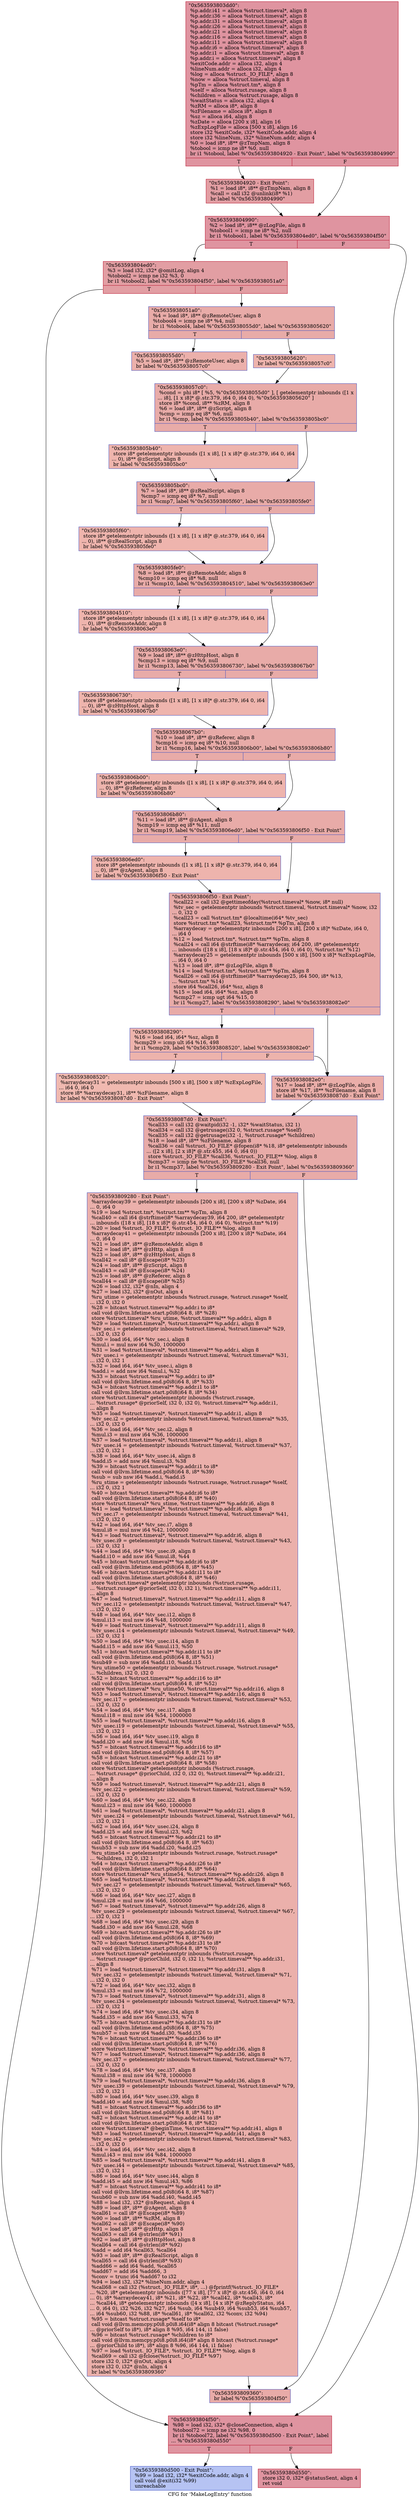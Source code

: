 digraph "CFG for 'MakeLogEntry' function" {
	label="CFG for 'MakeLogEntry' function";

	Node0x563593803dd0 [shape=record,color="#b70d28ff", style=filled, fillcolor="#b70d2870",label="{\"0x563593803dd0\":\l  %p.addr.i41 = alloca %struct.timeval*, align 8\l  %p.addr.i36 = alloca %struct.timeval*, align 8\l  %p.addr.i31 = alloca %struct.timeval*, align 8\l  %p.addr.i26 = alloca %struct.timeval*, align 8\l  %p.addr.i21 = alloca %struct.timeval*, align 8\l  %p.addr.i16 = alloca %struct.timeval*, align 8\l  %p.addr.i11 = alloca %struct.timeval*, align 8\l  %p.addr.i6 = alloca %struct.timeval*, align 8\l  %p.addr.i1 = alloca %struct.timeval*, align 8\l  %p.addr.i = alloca %struct.timeval*, align 8\l  %exitCode.addr = alloca i32, align 4\l  %lineNum.addr = alloca i32, align 4\l  %log = alloca %struct._IO_FILE*, align 8\l  %now = alloca %struct.timeval, align 8\l  %pTm = alloca %struct.tm*, align 8\l  %self = alloca %struct.rusage, align 8\l  %children = alloca %struct.rusage, align 8\l  %waitStatus = alloca i32, align 4\l  %zRM = alloca i8*, align 8\l  %zFilename = alloca i8*, align 8\l  %sz = alloca i64, align 8\l  %zDate = alloca [200 x i8], align 16\l  %zExpLogFile = alloca [500 x i8], align 16\l  store i32 %exitCode, i32* %exitCode.addr, align 4\l  store i32 %lineNum, i32* %lineNum.addr, align 4\l  %0 = load i8*, i8** @zTmpNam, align 8\l  %tobool = icmp ne i8* %0, null\l  br i1 %tobool, label %\"0x563593804920 - Exit Point\", label %\"0x563593804990\"\l|{<s0>T|<s1>F}}"];
	Node0x563593803dd0:s0 -> Node0x563593804920;
	Node0x563593803dd0:s1 -> Node0x563593804990;
	Node0x563593804920 [shape=record,color="#b70d28ff", style=filled, fillcolor="#be242e70",label="{\"0x563593804920 - Exit Point\":                    \l  %1 = load i8*, i8** @zTmpNam, align 8\l  %call = call i32 @unlink(i8* %1)\l  br label %\"0x563593804990\"\l}"];
	Node0x563593804920 -> Node0x563593804990;
	Node0x563593804990 [shape=record,color="#b70d28ff", style=filled, fillcolor="#b70d2870",label="{\"0x563593804990\":                                 \l  %2 = load i8*, i8** @zLogFile, align 8\l  %tobool1 = icmp ne i8* %2, null\l  br i1 %tobool1, label %\"0x563593804ed0\", label %\"0x563593804f50\"\l|{<s0>T|<s1>F}}"];
	Node0x563593804990:s0 -> Node0x563593804ed0;
	Node0x563593804990:s1 -> Node0x563593804f50;
	Node0x563593804ed0 [shape=record,color="#b70d28ff", style=filled, fillcolor="#be242e70",label="{\"0x563593804ed0\":                                 \l  %3 = load i32, i32* @omitLog, align 4\l  %tobool2 = icmp ne i32 %3, 0\l  br i1 %tobool2, label %\"0x563593804f50\", label %\"0x5635938051a0\"\l|{<s0>T|<s1>F}}"];
	Node0x563593804ed0:s0 -> Node0x563593804f50;
	Node0x563593804ed0:s1 -> Node0x5635938051a0;
	Node0x5635938051a0 [shape=record,color="#3d50c3ff", style=filled, fillcolor="#cc403a70",label="{\"0x5635938051a0\":                                 \l  %4 = load i8*, i8** @zRemoteUser, align 8\l  %tobool4 = icmp ne i8* %4, null\l  br i1 %tobool4, label %\"0x5635938055d0\", label %\"0x563593805620\"\l|{<s0>T|<s1>F}}"];
	Node0x5635938051a0:s0 -> Node0x5635938055d0;
	Node0x5635938051a0:s1 -> Node0x563593805620;
	Node0x5635938055d0 [shape=record,color="#3d50c3ff", style=filled, fillcolor="#d24b4070",label="{\"0x5635938055d0\":                                 \l  %5 = load i8*, i8** @zRemoteUser, align 8\l  br label %\"0x5635938057c0\"\l}"];
	Node0x5635938055d0 -> Node0x5635938057c0;
	Node0x563593805620 [shape=record,color="#3d50c3ff", style=filled, fillcolor="#d8564670",label="{\"0x563593805620\":                                 \l  br label %\"0x5635938057c0\"\l}"];
	Node0x563593805620 -> Node0x5635938057c0;
	Node0x5635938057c0 [shape=record,color="#3d50c3ff", style=filled, fillcolor="#cc403a70",label="{\"0x5635938057c0\":                                 \l  %cond = phi i8* [ %5, %\"0x5635938055d0\" ], [ getelementptr inbounds ([1 x\l... i8], [1 x i8]* @.str.379, i64 0, i64 0), %\"0x563593805620\" ]\l  store i8* %cond, i8** %zRM, align 8\l  %6 = load i8*, i8** @zScript, align 8\l  %cmp = icmp eq i8* %6, null\l  br i1 %cmp, label %\"0x563593805b40\", label %\"0x563593805bc0\"\l|{<s0>T|<s1>F}}"];
	Node0x5635938057c0:s0 -> Node0x563593805b40;
	Node0x5635938057c0:s1 -> Node0x563593805bc0;
	Node0x563593805b40 [shape=record,color="#3d50c3ff", style=filled, fillcolor="#d8564670",label="{\"0x563593805b40\":                                 \l  store i8* getelementptr inbounds ([1 x i8], [1 x i8]* @.str.379, i64 0, i64\l... 0), i8** @zScript, align 8\l  br label %\"0x563593805bc0\"\l}"];
	Node0x563593805b40 -> Node0x563593805bc0;
	Node0x563593805bc0 [shape=record,color="#3d50c3ff", style=filled, fillcolor="#cc403a70",label="{\"0x563593805bc0\":                                 \l  %7 = load i8*, i8** @zRealScript, align 8\l  %cmp7 = icmp eq i8* %7, null\l  br i1 %cmp7, label %\"0x563593805f60\", label %\"0x563593805fe0\"\l|{<s0>T|<s1>F}}"];
	Node0x563593805bc0:s0 -> Node0x563593805f60;
	Node0x563593805bc0:s1 -> Node0x563593805fe0;
	Node0x563593805f60 [shape=record,color="#3d50c3ff", style=filled, fillcolor="#d8564670",label="{\"0x563593805f60\":                                 \l  store i8* getelementptr inbounds ([1 x i8], [1 x i8]* @.str.379, i64 0, i64\l... 0), i8** @zRealScript, align 8\l  br label %\"0x563593805fe0\"\l}"];
	Node0x563593805f60 -> Node0x563593805fe0;
	Node0x563593805fe0 [shape=record,color="#3d50c3ff", style=filled, fillcolor="#cc403a70",label="{\"0x563593805fe0\":                                 \l  %8 = load i8*, i8** @zRemoteAddr, align 8\l  %cmp10 = icmp eq i8* %8, null\l  br i1 %cmp10, label %\"0x563593804510\", label %\"0x5635938063e0\"\l|{<s0>T|<s1>F}}"];
	Node0x563593805fe0:s0 -> Node0x563593804510;
	Node0x563593805fe0:s1 -> Node0x5635938063e0;
	Node0x563593804510 [shape=record,color="#3d50c3ff", style=filled, fillcolor="#d8564670",label="{\"0x563593804510\":                                 \l  store i8* getelementptr inbounds ([1 x i8], [1 x i8]* @.str.379, i64 0, i64\l... 0), i8** @zRemoteAddr, align 8\l  br label %\"0x5635938063e0\"\l}"];
	Node0x563593804510 -> Node0x5635938063e0;
	Node0x5635938063e0 [shape=record,color="#3d50c3ff", style=filled, fillcolor="#cc403a70",label="{\"0x5635938063e0\":                                 \l  %9 = load i8*, i8** @zHttpHost, align 8\l  %cmp13 = icmp eq i8* %9, null\l  br i1 %cmp13, label %\"0x563593806730\", label %\"0x5635938067b0\"\l|{<s0>T|<s1>F}}"];
	Node0x5635938063e0:s0 -> Node0x563593806730;
	Node0x5635938063e0:s1 -> Node0x5635938067b0;
	Node0x563593806730 [shape=record,color="#3d50c3ff", style=filled, fillcolor="#d8564670",label="{\"0x563593806730\":                                 \l  store i8* getelementptr inbounds ([1 x i8], [1 x i8]* @.str.379, i64 0, i64\l... 0), i8** @zHttpHost, align 8\l  br label %\"0x5635938067b0\"\l}"];
	Node0x563593806730 -> Node0x5635938067b0;
	Node0x5635938067b0 [shape=record,color="#3d50c3ff", style=filled, fillcolor="#cc403a70",label="{\"0x5635938067b0\":                                 \l  %10 = load i8*, i8** @zReferer, align 8\l  %cmp16 = icmp eq i8* %10, null\l  br i1 %cmp16, label %\"0x563593806b00\", label %\"0x563593806b80\"\l|{<s0>T|<s1>F}}"];
	Node0x5635938067b0:s0 -> Node0x563593806b00;
	Node0x5635938067b0:s1 -> Node0x563593806b80;
	Node0x563593806b00 [shape=record,color="#3d50c3ff", style=filled, fillcolor="#d8564670",label="{\"0x563593806b00\":                                 \l  store i8* getelementptr inbounds ([1 x i8], [1 x i8]* @.str.379, i64 0, i64\l... 0), i8** @zReferer, align 8\l  br label %\"0x563593806b80\"\l}"];
	Node0x563593806b00 -> Node0x563593806b80;
	Node0x563593806b80 [shape=record,color="#3d50c3ff", style=filled, fillcolor="#cc403a70",label="{\"0x563593806b80\":                                 \l  %11 = load i8*, i8** @zAgent, align 8\l  %cmp19 = icmp eq i8* %11, null\l  br i1 %cmp19, label %\"0x563593806ed0\", label %\"0x563593806f50 - Exit Point\"\l|{<s0>T|<s1>F}}"];
	Node0x563593806b80:s0 -> Node0x563593806ed0;
	Node0x563593806b80:s1 -> Node0x563593806f50;
	Node0x563593806ed0 [shape=record,color="#3d50c3ff", style=filled, fillcolor="#d8564670",label="{\"0x563593806ed0\":                                 \l  store i8* getelementptr inbounds ([1 x i8], [1 x i8]* @.str.379, i64 0, i64\l... 0), i8** @zAgent, align 8\l  br label %\"0x563593806f50 - Exit Point\"\l}"];
	Node0x563593806ed0 -> Node0x563593806f50;
	Node0x563593806f50 [shape=record,color="#3d50c3ff", style=filled, fillcolor="#cc403a70",label="{\"0x563593806f50 - Exit Point\":                    \l  %call22 = call i32 @gettimeofday(%struct.timeval* %now, i8* null)\l  %tv_sec = getelementptr inbounds %struct.timeval, %struct.timeval* %now, i32\l... 0, i32 0\l  %call23 = call %struct.tm* @localtime(i64* %tv_sec)\l  store %struct.tm* %call23, %struct.tm** %pTm, align 8\l  %arraydecay = getelementptr inbounds [200 x i8], [200 x i8]* %zDate, i64 0,\l... i64 0\l  %12 = load %struct.tm*, %struct.tm** %pTm, align 8\l  %call24 = call i64 @strftime(i8* %arraydecay, i64 200, i8* getelementptr\l... inbounds ([18 x i8], [18 x i8]* @.str.454, i64 0, i64 0), %struct.tm* %12)\l  %arraydecay25 = getelementptr inbounds [500 x i8], [500 x i8]* %zExpLogFile,\l... i64 0, i64 0\l  %13 = load i8*, i8** @zLogFile, align 8\l  %14 = load %struct.tm*, %struct.tm** %pTm, align 8\l  %call26 = call i64 @strftime(i8* %arraydecay25, i64 500, i8* %13,\l... %struct.tm* %14)\l  store i64 %call26, i64* %sz, align 8\l  %15 = load i64, i64* %sz, align 8\l  %cmp27 = icmp ugt i64 %15, 0\l  br i1 %cmp27, label %\"0x563593808290\", label %\"0x5635938082e0\"\l|{<s0>T|<s1>F}}"];
	Node0x563593806f50:s0 -> Node0x563593808290;
	Node0x563593806f50:s1 -> Node0x5635938082e0;
	Node0x563593808290 [shape=record,color="#3d50c3ff", style=filled, fillcolor="#d6524470",label="{\"0x563593808290\":                                 \l  %16 = load i64, i64* %sz, align 8\l  %cmp29 = icmp ult i64 %16, 498\l  br i1 %cmp29, label %\"0x563593808520\", label %\"0x5635938082e0\"\l|{<s0>T|<s1>F}}"];
	Node0x563593808290:s0 -> Node0x563593808520;
	Node0x563593808290:s1 -> Node0x5635938082e0;
	Node0x563593808520 [shape=record,color="#3d50c3ff", style=filled, fillcolor="#de614d70",label="{\"0x563593808520\":                                 \l  %arraydecay31 = getelementptr inbounds [500 x i8], [500 x i8]* %zExpLogFile,\l... i64 0, i64 0\l  store i8* %arraydecay31, i8** %zFilename, align 8\l  br label %\"0x5635938087d0 - Exit Point\"\l}"];
	Node0x563593808520 -> Node0x5635938087d0;
	Node0x5635938082e0 [shape=record,color="#3d50c3ff", style=filled, fillcolor="#d0473d70",label="{\"0x5635938082e0\":                                 \l  %17 = load i8*, i8** @zLogFile, align 8\l  store i8* %17, i8** %zFilename, align 8\l  br label %\"0x5635938087d0 - Exit Point\"\l}"];
	Node0x5635938082e0 -> Node0x5635938087d0;
	Node0x5635938087d0 [shape=record,color="#3d50c3ff", style=filled, fillcolor="#cc403a70",label="{\"0x5635938087d0 - Exit Point\":                    \l  %call33 = call i32 @waitpid(i32 -1, i32* %waitStatus, i32 1)\l  %call34 = call i32 @getrusage(i32 0, %struct.rusage* %self)\l  %call35 = call i32 @getrusage(i32 -1, %struct.rusage* %children)\l  %18 = load i8*, i8** %zFilename, align 8\l  %call36 = call %struct._IO_FILE* @fopen(i8* %18, i8* getelementptr inbounds\l... ([2 x i8], [2 x i8]* @.str.455, i64 0, i64 0))\l  store %struct._IO_FILE* %call36, %struct._IO_FILE** %log, align 8\l  %cmp37 = icmp ne %struct._IO_FILE* %call36, null\l  br i1 %cmp37, label %\"0x563593809280 - Exit Point\", label %\"0x563593809360\"\l|{<s0>T|<s1>F}}"];
	Node0x5635938087d0:s0 -> Node0x563593809280;
	Node0x5635938087d0:s1 -> Node0x563593809360;
	Node0x563593809280 [shape=record,color="#3d50c3ff", style=filled, fillcolor="#d24b4070",label="{\"0x563593809280 - Exit Point\":                    \l  %arraydecay39 = getelementptr inbounds [200 x i8], [200 x i8]* %zDate, i64\l... 0, i64 0\l  %19 = load %struct.tm*, %struct.tm** %pTm, align 8\l  %call40 = call i64 @strftime(i8* %arraydecay39, i64 200, i8* getelementptr\l... inbounds ([18 x i8], [18 x i8]* @.str.454, i64 0, i64 0), %struct.tm* %19)\l  %20 = load %struct._IO_FILE*, %struct._IO_FILE** %log, align 8\l  %arraydecay41 = getelementptr inbounds [200 x i8], [200 x i8]* %zDate, i64\l... 0, i64 0\l  %21 = load i8*, i8** @zRemoteAddr, align 8\l  %22 = load i8*, i8** @zHttp, align 8\l  %23 = load i8*, i8** @zHttpHost, align 8\l  %call42 = call i8* @Escape(i8* %23)\l  %24 = load i8*, i8** @zScript, align 8\l  %call43 = call i8* @Escape(i8* %24)\l  %25 = load i8*, i8** @zReferer, align 8\l  %call44 = call i8* @Escape(i8* %25)\l  %26 = load i32, i32* @nIn, align 4\l  %27 = load i32, i32* @nOut, align 4\l  %ru_utime = getelementptr inbounds %struct.rusage, %struct.rusage* %self,\l... i32 0, i32 0\l  %28 = bitcast %struct.timeval** %p.addr.i to i8*\l  call void @llvm.lifetime.start.p0i8(i64 8, i8* %28)\l  store %struct.timeval* %ru_utime, %struct.timeval** %p.addr.i, align 8\l  %29 = load %struct.timeval*, %struct.timeval** %p.addr.i, align 8\l  %tv_sec.i = getelementptr inbounds %struct.timeval, %struct.timeval* %29,\l... i32 0, i32 0\l  %30 = load i64, i64* %tv_sec.i, align 8\l  %mul.i = mul nsw i64 %30, 1000000\l  %31 = load %struct.timeval*, %struct.timeval** %p.addr.i, align 8\l  %tv_usec.i = getelementptr inbounds %struct.timeval, %struct.timeval* %31,\l... i32 0, i32 1\l  %32 = load i64, i64* %tv_usec.i, align 8\l  %add.i = add nsw i64 %mul.i, %32\l  %33 = bitcast %struct.timeval** %p.addr.i to i8*\l  call void @llvm.lifetime.end.p0i8(i64 8, i8* %33)\l  %34 = bitcast %struct.timeval** %p.addr.i1 to i8*\l  call void @llvm.lifetime.start.p0i8(i64 8, i8* %34)\l  store %struct.timeval* getelementptr inbounds (%struct.rusage,\l... %struct.rusage* @priorSelf, i32 0, i32 0), %struct.timeval** %p.addr.i1,\l... align 8\l  %35 = load %struct.timeval*, %struct.timeval** %p.addr.i1, align 8\l  %tv_sec.i2 = getelementptr inbounds %struct.timeval, %struct.timeval* %35,\l... i32 0, i32 0\l  %36 = load i64, i64* %tv_sec.i2, align 8\l  %mul.i3 = mul nsw i64 %36, 1000000\l  %37 = load %struct.timeval*, %struct.timeval** %p.addr.i1, align 8\l  %tv_usec.i4 = getelementptr inbounds %struct.timeval, %struct.timeval* %37,\l... i32 0, i32 1\l  %38 = load i64, i64* %tv_usec.i4, align 8\l  %add.i5 = add nsw i64 %mul.i3, %38\l  %39 = bitcast %struct.timeval** %p.addr.i1 to i8*\l  call void @llvm.lifetime.end.p0i8(i64 8, i8* %39)\l  %sub = sub nsw i64 %add.i, %add.i5\l  %ru_stime = getelementptr inbounds %struct.rusage, %struct.rusage* %self,\l... i32 0, i32 1\l  %40 = bitcast %struct.timeval** %p.addr.i6 to i8*\l  call void @llvm.lifetime.start.p0i8(i64 8, i8* %40)\l  store %struct.timeval* %ru_stime, %struct.timeval** %p.addr.i6, align 8\l  %41 = load %struct.timeval*, %struct.timeval** %p.addr.i6, align 8\l  %tv_sec.i7 = getelementptr inbounds %struct.timeval, %struct.timeval* %41,\l... i32 0, i32 0\l  %42 = load i64, i64* %tv_sec.i7, align 8\l  %mul.i8 = mul nsw i64 %42, 1000000\l  %43 = load %struct.timeval*, %struct.timeval** %p.addr.i6, align 8\l  %tv_usec.i9 = getelementptr inbounds %struct.timeval, %struct.timeval* %43,\l... i32 0, i32 1\l  %44 = load i64, i64* %tv_usec.i9, align 8\l  %add.i10 = add nsw i64 %mul.i8, %44\l  %45 = bitcast %struct.timeval** %p.addr.i6 to i8*\l  call void @llvm.lifetime.end.p0i8(i64 8, i8* %45)\l  %46 = bitcast %struct.timeval** %p.addr.i11 to i8*\l  call void @llvm.lifetime.start.p0i8(i64 8, i8* %46)\l  store %struct.timeval* getelementptr inbounds (%struct.rusage,\l... %struct.rusage* @priorSelf, i32 0, i32 1), %struct.timeval** %p.addr.i11,\l... align 8\l  %47 = load %struct.timeval*, %struct.timeval** %p.addr.i11, align 8\l  %tv_sec.i12 = getelementptr inbounds %struct.timeval, %struct.timeval* %47,\l... i32 0, i32 0\l  %48 = load i64, i64* %tv_sec.i12, align 8\l  %mul.i13 = mul nsw i64 %48, 1000000\l  %49 = load %struct.timeval*, %struct.timeval** %p.addr.i11, align 8\l  %tv_usec.i14 = getelementptr inbounds %struct.timeval, %struct.timeval* %49,\l... i32 0, i32 1\l  %50 = load i64, i64* %tv_usec.i14, align 8\l  %add.i15 = add nsw i64 %mul.i13, %50\l  %51 = bitcast %struct.timeval** %p.addr.i11 to i8*\l  call void @llvm.lifetime.end.p0i8(i64 8, i8* %51)\l  %sub49 = sub nsw i64 %add.i10, %add.i15\l  %ru_utime50 = getelementptr inbounds %struct.rusage, %struct.rusage*\l... %children, i32 0, i32 0\l  %52 = bitcast %struct.timeval** %p.addr.i16 to i8*\l  call void @llvm.lifetime.start.p0i8(i64 8, i8* %52)\l  store %struct.timeval* %ru_utime50, %struct.timeval** %p.addr.i16, align 8\l  %53 = load %struct.timeval*, %struct.timeval** %p.addr.i16, align 8\l  %tv_sec.i17 = getelementptr inbounds %struct.timeval, %struct.timeval* %53,\l... i32 0, i32 0\l  %54 = load i64, i64* %tv_sec.i17, align 8\l  %mul.i18 = mul nsw i64 %54, 1000000\l  %55 = load %struct.timeval*, %struct.timeval** %p.addr.i16, align 8\l  %tv_usec.i19 = getelementptr inbounds %struct.timeval, %struct.timeval* %55,\l... i32 0, i32 1\l  %56 = load i64, i64* %tv_usec.i19, align 8\l  %add.i20 = add nsw i64 %mul.i18, %56\l  %57 = bitcast %struct.timeval** %p.addr.i16 to i8*\l  call void @llvm.lifetime.end.p0i8(i64 8, i8* %57)\l  %58 = bitcast %struct.timeval** %p.addr.i21 to i8*\l  call void @llvm.lifetime.start.p0i8(i64 8, i8* %58)\l  store %struct.timeval* getelementptr inbounds (%struct.rusage,\l... %struct.rusage* @priorChild, i32 0, i32 0), %struct.timeval** %p.addr.i21,\l... align 8\l  %59 = load %struct.timeval*, %struct.timeval** %p.addr.i21, align 8\l  %tv_sec.i22 = getelementptr inbounds %struct.timeval, %struct.timeval* %59,\l... i32 0, i32 0\l  %60 = load i64, i64* %tv_sec.i22, align 8\l  %mul.i23 = mul nsw i64 %60, 1000000\l  %61 = load %struct.timeval*, %struct.timeval** %p.addr.i21, align 8\l  %tv_usec.i24 = getelementptr inbounds %struct.timeval, %struct.timeval* %61,\l... i32 0, i32 1\l  %62 = load i64, i64* %tv_usec.i24, align 8\l  %add.i25 = add nsw i64 %mul.i23, %62\l  %63 = bitcast %struct.timeval** %p.addr.i21 to i8*\l  call void @llvm.lifetime.end.p0i8(i64 8, i8* %63)\l  %sub53 = sub nsw i64 %add.i20, %add.i25\l  %ru_stime54 = getelementptr inbounds %struct.rusage, %struct.rusage*\l... %children, i32 0, i32 1\l  %64 = bitcast %struct.timeval** %p.addr.i26 to i8*\l  call void @llvm.lifetime.start.p0i8(i64 8, i8* %64)\l  store %struct.timeval* %ru_stime54, %struct.timeval** %p.addr.i26, align 8\l  %65 = load %struct.timeval*, %struct.timeval** %p.addr.i26, align 8\l  %tv_sec.i27 = getelementptr inbounds %struct.timeval, %struct.timeval* %65,\l... i32 0, i32 0\l  %66 = load i64, i64* %tv_sec.i27, align 8\l  %mul.i28 = mul nsw i64 %66, 1000000\l  %67 = load %struct.timeval*, %struct.timeval** %p.addr.i26, align 8\l  %tv_usec.i29 = getelementptr inbounds %struct.timeval, %struct.timeval* %67,\l... i32 0, i32 1\l  %68 = load i64, i64* %tv_usec.i29, align 8\l  %add.i30 = add nsw i64 %mul.i28, %68\l  %69 = bitcast %struct.timeval** %p.addr.i26 to i8*\l  call void @llvm.lifetime.end.p0i8(i64 8, i8* %69)\l  %70 = bitcast %struct.timeval** %p.addr.i31 to i8*\l  call void @llvm.lifetime.start.p0i8(i64 8, i8* %70)\l  store %struct.timeval* getelementptr inbounds (%struct.rusage,\l... %struct.rusage* @priorChild, i32 0, i32 1), %struct.timeval** %p.addr.i31,\l... align 8\l  %71 = load %struct.timeval*, %struct.timeval** %p.addr.i31, align 8\l  %tv_sec.i32 = getelementptr inbounds %struct.timeval, %struct.timeval* %71,\l... i32 0, i32 0\l  %72 = load i64, i64* %tv_sec.i32, align 8\l  %mul.i33 = mul nsw i64 %72, 1000000\l  %73 = load %struct.timeval*, %struct.timeval** %p.addr.i31, align 8\l  %tv_usec.i34 = getelementptr inbounds %struct.timeval, %struct.timeval* %73,\l... i32 0, i32 1\l  %74 = load i64, i64* %tv_usec.i34, align 8\l  %add.i35 = add nsw i64 %mul.i33, %74\l  %75 = bitcast %struct.timeval** %p.addr.i31 to i8*\l  call void @llvm.lifetime.end.p0i8(i64 8, i8* %75)\l  %sub57 = sub nsw i64 %add.i30, %add.i35\l  %76 = bitcast %struct.timeval** %p.addr.i36 to i8*\l  call void @llvm.lifetime.start.p0i8(i64 8, i8* %76)\l  store %struct.timeval* %now, %struct.timeval** %p.addr.i36, align 8\l  %77 = load %struct.timeval*, %struct.timeval** %p.addr.i36, align 8\l  %tv_sec.i37 = getelementptr inbounds %struct.timeval, %struct.timeval* %77,\l... i32 0, i32 0\l  %78 = load i64, i64* %tv_sec.i37, align 8\l  %mul.i38 = mul nsw i64 %78, 1000000\l  %79 = load %struct.timeval*, %struct.timeval** %p.addr.i36, align 8\l  %tv_usec.i39 = getelementptr inbounds %struct.timeval, %struct.timeval* %79,\l... i32 0, i32 1\l  %80 = load i64, i64* %tv_usec.i39, align 8\l  %add.i40 = add nsw i64 %mul.i38, %80\l  %81 = bitcast %struct.timeval** %p.addr.i36 to i8*\l  call void @llvm.lifetime.end.p0i8(i64 8, i8* %81)\l  %82 = bitcast %struct.timeval** %p.addr.i41 to i8*\l  call void @llvm.lifetime.start.p0i8(i64 8, i8* %82)\l  store %struct.timeval* @beginTime, %struct.timeval** %p.addr.i41, align 8\l  %83 = load %struct.timeval*, %struct.timeval** %p.addr.i41, align 8\l  %tv_sec.i42 = getelementptr inbounds %struct.timeval, %struct.timeval* %83,\l... i32 0, i32 0\l  %84 = load i64, i64* %tv_sec.i42, align 8\l  %mul.i43 = mul nsw i64 %84, 1000000\l  %85 = load %struct.timeval*, %struct.timeval** %p.addr.i41, align 8\l  %tv_usec.i44 = getelementptr inbounds %struct.timeval, %struct.timeval* %85,\l... i32 0, i32 1\l  %86 = load i64, i64* %tv_usec.i44, align 8\l  %add.i45 = add nsw i64 %mul.i43, %86\l  %87 = bitcast %struct.timeval** %p.addr.i41 to i8*\l  call void @llvm.lifetime.end.p0i8(i64 8, i8* %87)\l  %sub60 = sub nsw i64 %add.i40, %add.i45\l  %88 = load i32, i32* @nRequest, align 4\l  %89 = load i8*, i8** @zAgent, align 8\l  %call61 = call i8* @Escape(i8* %89)\l  %90 = load i8*, i8** %zRM, align 8\l  %call62 = call i8* @Escape(i8* %90)\l  %91 = load i8*, i8** @zHttp, align 8\l  %call63 = call i64 @strlen(i8* %91)\l  %92 = load i8*, i8** @zHttpHost, align 8\l  %call64 = call i64 @strlen(i8* %92)\l  %add = add i64 %call63, %call64\l  %93 = load i8*, i8** @zRealScript, align 8\l  %call65 = call i64 @strlen(i8* %93)\l  %add66 = add i64 %add, %call65\l  %add67 = add i64 %add66, 3\l  %conv = trunc i64 %add67 to i32\l  %94 = load i32, i32* %lineNum.addr, align 4\l  %call68 = call i32 (%struct._IO_FILE*, i8*, ...) @fprintf(%struct._IO_FILE*\l... %20, i8* getelementptr inbounds ([77 x i8], [77 x i8]* @.str.456, i64 0, i64\l... 0), i8* %arraydecay41, i8* %21, i8* %22, i8* %call42, i8* %call43, i8*\l... %call44, i8* getelementptr inbounds ([4 x i8], [4 x i8]* @zReplyStatus, i64\l... 0, i64 0), i32 %26, i32 %27, i64 %sub, i64 %sub49, i64 %sub53, i64 %sub57,\l... i64 %sub60, i32 %88, i8* %call61, i8* %call62, i32 %conv, i32 %94)\l  %95 = bitcast %struct.rusage* %self to i8*\l  call void @llvm.memcpy.p0i8.p0i8.i64(i8* align 8 bitcast (%struct.rusage*\l... @priorSelf to i8*), i8* align 8 %95, i64 144, i1 false)\l  %96 = bitcast %struct.rusage* %children to i8*\l  call void @llvm.memcpy.p0i8.p0i8.i64(i8* align 8 bitcast (%struct.rusage*\l... @priorChild to i8*), i8* align 8 %96, i64 144, i1 false)\l  %97 = load %struct._IO_FILE*, %struct._IO_FILE** %log, align 8\l  %call69 = call i32 @fclose(%struct._IO_FILE* %97)\l  store i32 0, i32* @nOut, align 4\l  store i32 0, i32* @nIn, align 4\l  br label %\"0x563593809360\"\l}"];
	Node0x563593809280 -> Node0x563593809360;
	Node0x563593809360 [shape=record,color="#3d50c3ff", style=filled, fillcolor="#cc403a70",label="{\"0x563593809360\":                                 \l  br label %\"0x563593804f50\"\l}"];
	Node0x563593809360 -> Node0x563593804f50;
	Node0x563593804f50 [shape=record,color="#b70d28ff", style=filled, fillcolor="#b70d2870",label="{\"0x563593804f50\":                                 \l  %98 = load i32, i32* @closeConnection, align 4\l  %tobool72 = icmp ne i32 %98, 0\l  br i1 %tobool72, label %\"0x56359380d500 - Exit Point\", label\l... %\"0x56359380d550\"\l|{<s0>T|<s1>F}}"];
	Node0x563593804f50:s0 -> Node0x56359380d500;
	Node0x563593804f50:s1 -> Node0x56359380d550;
	Node0x56359380d500 [shape=record,color="#3d50c3ff", style=filled, fillcolor="#5977e370",label="{\"0x56359380d500 - Exit Point\":                    \l  %99 = load i32, i32* %exitCode.addr, align 4\l  call void @exit(i32 %99)\l  unreachable\l}"];
	Node0x56359380d550 [shape=record,color="#b70d28ff", style=filled, fillcolor="#b70d2870",label="{\"0x56359380d550\":                                 \l  store i32 0, i32* @statusSent, align 4\l  ret void\l}"];
}
